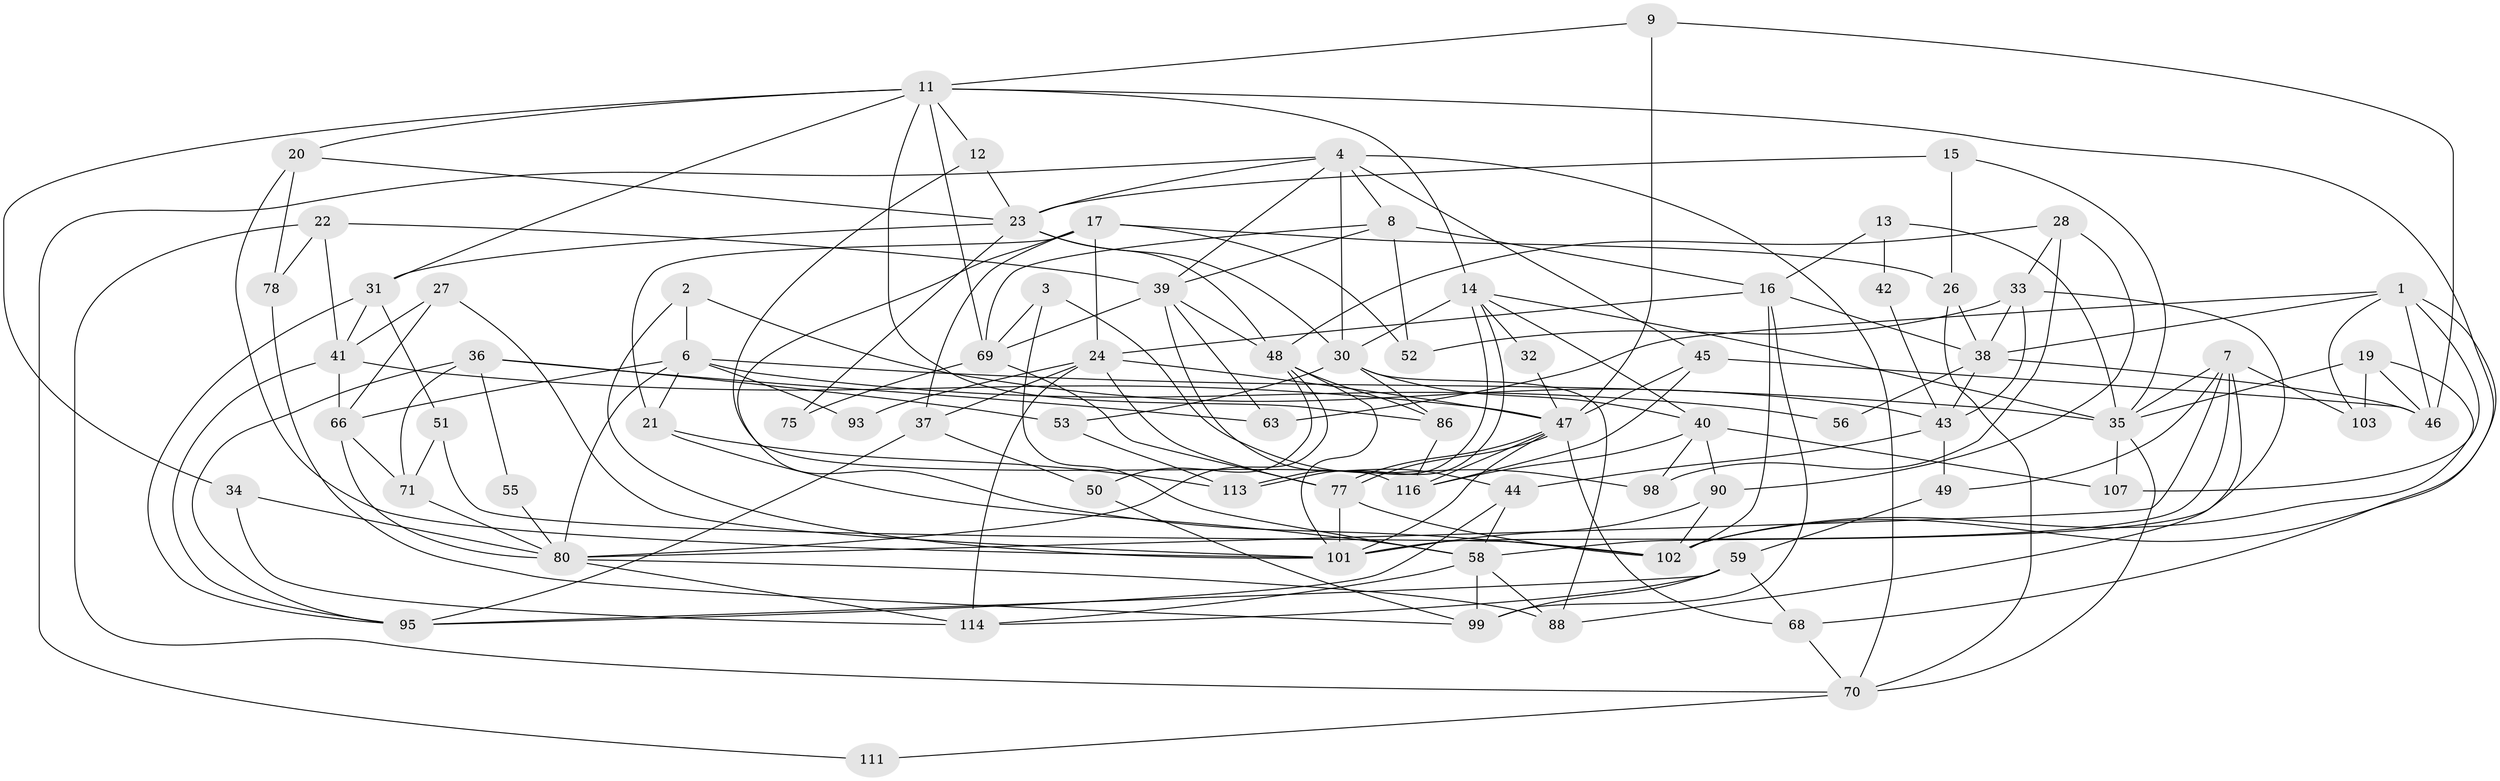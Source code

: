 // original degree distribution, {4: 0.23275862068965517, 3: 0.3017241379310345, 6: 0.10344827586206896, 5: 0.21551724137931033, 2: 0.11206896551724138, 7: 0.034482758620689655}
// Generated by graph-tools (version 1.1) at 2025/11/02/27/25 16:11:21]
// undirected, 77 vertices, 183 edges
graph export_dot {
graph [start="1"]
  node [color=gray90,style=filled];
  1 [super="+82"];
  2;
  3;
  4 [super="+5"];
  6 [super="+18"];
  7 [super="+10"];
  8 [super="+25"];
  9;
  11 [super="+91"];
  12;
  13;
  14 [super="+97"];
  15;
  16 [super="+60"];
  17 [super="+83"];
  19 [super="+29"];
  20 [super="+76"];
  21;
  22 [super="+104"];
  23 [super="+92"];
  24 [super="+110"];
  26 [super="+96"];
  27;
  28;
  30 [super="+87"];
  31 [super="+115"];
  32;
  33 [super="+65"];
  34;
  35 [super="+79"];
  36 [super="+64"];
  37 [super="+105"];
  38 [super="+112"];
  39 [super="+100"];
  40 [super="+72"];
  41 [super="+108"];
  42;
  43 [super="+61"];
  44 [super="+74"];
  45 [super="+84"];
  46;
  47 [super="+57"];
  48 [super="+54"];
  49;
  50;
  51;
  52;
  53 [super="+81"];
  55;
  56;
  58 [super="+85"];
  59 [super="+62"];
  63;
  66 [super="+67"];
  68;
  69 [super="+73"];
  70 [super="+89"];
  71;
  75;
  77;
  78;
  80 [super="+94"];
  86;
  88;
  90;
  93;
  95;
  98;
  99;
  101 [super="+109"];
  102 [super="+106"];
  103;
  107;
  111;
  113;
  114;
  116;
  1 -- 107 [weight=2];
  1 -- 46;
  1 -- 63;
  1 -- 68;
  1 -- 38;
  1 -- 103;
  2 -- 43;
  2 -- 6;
  2 -- 101;
  3 -- 98;
  3 -- 58;
  3 -- 69;
  4 -- 30;
  4 -- 39;
  4 -- 70;
  4 -- 23;
  4 -- 8;
  4 -- 45;
  4 -- 111;
  6 -- 66;
  6 -- 21;
  6 -- 56;
  6 -- 80;
  6 -- 35;
  6 -- 93;
  7 -- 35;
  7 -- 49;
  7 -- 80;
  7 -- 88;
  7 -- 103;
  7 -- 101;
  8 -- 16;
  8 -- 52;
  8 -- 39;
  8 -- 69;
  9 -- 46;
  9 -- 11;
  9 -- 47;
  11 -- 86;
  11 -- 69;
  11 -- 34;
  11 -- 12;
  11 -- 14;
  11 -- 31;
  11 -- 102;
  11 -- 20;
  12 -- 23;
  12 -- 116;
  13 -- 16;
  13 -- 35;
  13 -- 42;
  14 -- 113;
  14 -- 113;
  14 -- 32;
  14 -- 40;
  14 -- 30;
  14 -- 35;
  15 -- 23;
  15 -- 26;
  15 -- 35;
  16 -- 99;
  16 -- 38;
  16 -- 24;
  16 -- 102;
  17 -- 52;
  17 -- 102;
  17 -- 37;
  17 -- 21;
  17 -- 26;
  17 -- 24;
  19 -- 46;
  19 -- 103;
  19 -- 35;
  19 -- 102;
  20 -- 78;
  20 -- 23;
  20 -- 101;
  21 -- 58;
  21 -- 113;
  22 -- 70;
  22 -- 41;
  22 -- 78;
  22 -- 39;
  23 -- 75;
  23 -- 31;
  23 -- 30;
  23 -- 48;
  24 -- 47;
  24 -- 114;
  24 -- 93;
  24 -- 37;
  24 -- 77;
  26 -- 38 [weight=2];
  26 -- 70;
  27 -- 41 [weight=2];
  27 -- 66;
  27 -- 101;
  28 -- 90;
  28 -- 48;
  28 -- 33;
  28 -- 98;
  30 -- 86;
  30 -- 53 [weight=2];
  30 -- 88;
  30 -- 40;
  31 -- 51;
  31 -- 95;
  31 -- 41;
  32 -- 47;
  33 -- 43;
  33 -- 58;
  33 -- 52;
  33 -- 38;
  34 -- 114;
  34 -- 80;
  35 -- 70;
  35 -- 107;
  36 -- 63;
  36 -- 53;
  36 -- 55;
  36 -- 95;
  36 -- 71;
  37 -- 50;
  37 -- 95;
  38 -- 46;
  38 -- 56;
  38 -- 43;
  39 -- 44;
  39 -- 63;
  39 -- 69 [weight=2];
  39 -- 48;
  40 -- 116;
  40 -- 98;
  40 -- 90;
  40 -- 107;
  41 -- 66 [weight=2];
  41 -- 95;
  41 -- 47;
  42 -- 43;
  43 -- 49;
  43 -- 44;
  44 -- 95;
  44 -- 58;
  45 -- 116;
  45 -- 47;
  45 -- 46;
  47 -- 77;
  47 -- 77;
  47 -- 116;
  47 -- 101;
  47 -- 68;
  48 -- 80;
  48 -- 86;
  48 -- 50;
  48 -- 101;
  49 -- 59;
  50 -- 99;
  51 -- 71;
  51 -- 102;
  53 -- 113;
  55 -- 80;
  58 -- 88;
  58 -- 114;
  58 -- 99;
  59 -- 95;
  59 -- 114;
  59 -- 99;
  59 -- 68;
  66 -- 80;
  66 -- 71;
  68 -- 70;
  69 -- 75;
  69 -- 77;
  70 -- 111;
  71 -- 80;
  77 -- 101 [weight=2];
  77 -- 102;
  78 -- 99;
  80 -- 114;
  80 -- 88;
  86 -- 116;
  90 -- 102;
  90 -- 101;
}
